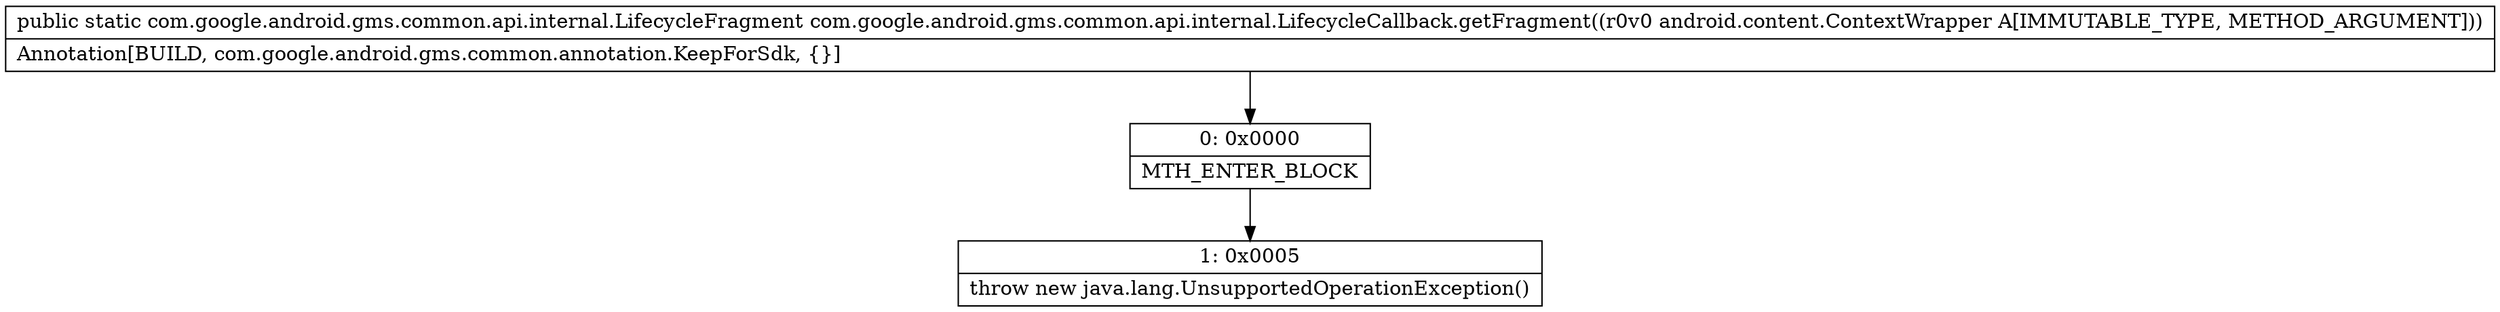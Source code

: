 digraph "CFG forcom.google.android.gms.common.api.internal.LifecycleCallback.getFragment(Landroid\/content\/ContextWrapper;)Lcom\/google\/android\/gms\/common\/api\/internal\/LifecycleFragment;" {
Node_0 [shape=record,label="{0\:\ 0x0000|MTH_ENTER_BLOCK\l}"];
Node_1 [shape=record,label="{1\:\ 0x0005|throw new java.lang.UnsupportedOperationException()\l}"];
MethodNode[shape=record,label="{public static com.google.android.gms.common.api.internal.LifecycleFragment com.google.android.gms.common.api.internal.LifecycleCallback.getFragment((r0v0 android.content.ContextWrapper A[IMMUTABLE_TYPE, METHOD_ARGUMENT]))  | Annotation[BUILD, com.google.android.gms.common.annotation.KeepForSdk, \{\}]\l}"];
MethodNode -> Node_0;
Node_0 -> Node_1;
}

